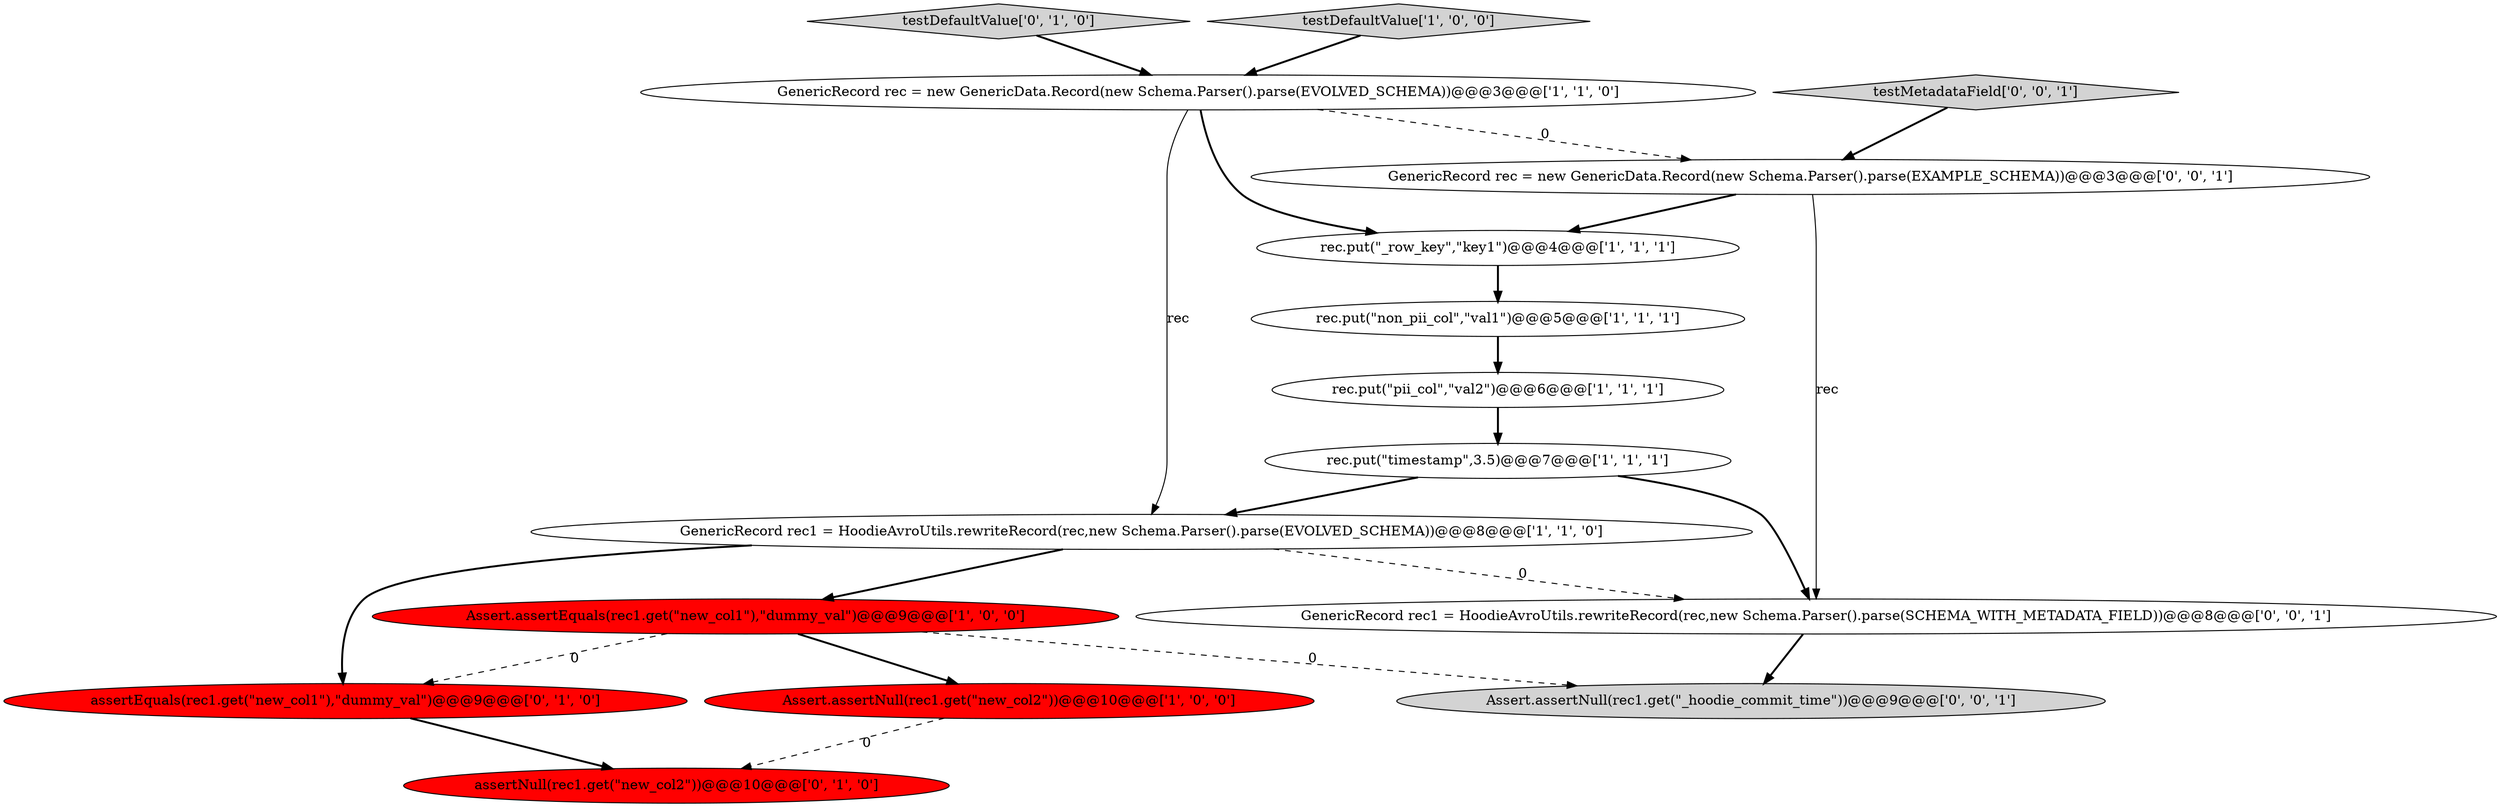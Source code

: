digraph {
10 [style = filled, label = "assertNull(rec1.get(\"new_col2\"))@@@10@@@['0', '1', '0']", fillcolor = red, shape = ellipse image = "AAA1AAABBB2BBB"];
6 [style = filled, label = "GenericRecord rec = new GenericData.Record(new Schema.Parser().parse(EVOLVED_SCHEMA))@@@3@@@['1', '1', '0']", fillcolor = white, shape = ellipse image = "AAA0AAABBB1BBB"];
8 [style = filled, label = "GenericRecord rec1 = HoodieAvroUtils.rewriteRecord(rec,new Schema.Parser().parse(EVOLVED_SCHEMA))@@@8@@@['1', '1', '0']", fillcolor = white, shape = ellipse image = "AAA0AAABBB1BBB"];
3 [style = filled, label = "rec.put(\"timestamp\",3.5)@@@7@@@['1', '1', '1']", fillcolor = white, shape = ellipse image = "AAA0AAABBB1BBB"];
9 [style = filled, label = "assertEquals(rec1.get(\"new_col1\"),\"dummy_val\")@@@9@@@['0', '1', '0']", fillcolor = red, shape = ellipse image = "AAA1AAABBB2BBB"];
5 [style = filled, label = "Assert.assertEquals(rec1.get(\"new_col1\"),\"dummy_val\")@@@9@@@['1', '0', '0']", fillcolor = red, shape = ellipse image = "AAA1AAABBB1BBB"];
13 [style = filled, label = "GenericRecord rec = new GenericData.Record(new Schema.Parser().parse(EXAMPLE_SCHEMA))@@@3@@@['0', '0', '1']", fillcolor = white, shape = ellipse image = "AAA0AAABBB3BBB"];
14 [style = filled, label = "GenericRecord rec1 = HoodieAvroUtils.rewriteRecord(rec,new Schema.Parser().parse(SCHEMA_WITH_METADATA_FIELD))@@@8@@@['0', '0', '1']", fillcolor = white, shape = ellipse image = "AAA0AAABBB3BBB"];
15 [style = filled, label = "testMetadataField['0', '0', '1']", fillcolor = lightgray, shape = diamond image = "AAA0AAABBB3BBB"];
12 [style = filled, label = "Assert.assertNull(rec1.get(\"_hoodie_commit_time\"))@@@9@@@['0', '0', '1']", fillcolor = lightgray, shape = ellipse image = "AAA0AAABBB3BBB"];
0 [style = filled, label = "rec.put(\"non_pii_col\",\"val1\")@@@5@@@['1', '1', '1']", fillcolor = white, shape = ellipse image = "AAA0AAABBB1BBB"];
1 [style = filled, label = "Assert.assertNull(rec1.get(\"new_col2\"))@@@10@@@['1', '0', '0']", fillcolor = red, shape = ellipse image = "AAA1AAABBB1BBB"];
11 [style = filled, label = "testDefaultValue['0', '1', '0']", fillcolor = lightgray, shape = diamond image = "AAA0AAABBB2BBB"];
2 [style = filled, label = "rec.put(\"pii_col\",\"val2\")@@@6@@@['1', '1', '1']", fillcolor = white, shape = ellipse image = "AAA0AAABBB1BBB"];
4 [style = filled, label = "rec.put(\"_row_key\",\"key1\")@@@4@@@['1', '1', '1']", fillcolor = white, shape = ellipse image = "AAA0AAABBB1BBB"];
7 [style = filled, label = "testDefaultValue['1', '0', '0']", fillcolor = lightgray, shape = diamond image = "AAA0AAABBB1BBB"];
15->13 [style = bold, label=""];
5->12 [style = dashed, label="0"];
2->3 [style = bold, label=""];
11->6 [style = bold, label=""];
3->14 [style = bold, label=""];
0->2 [style = bold, label=""];
5->9 [style = dashed, label="0"];
1->10 [style = dashed, label="0"];
9->10 [style = bold, label=""];
8->14 [style = dashed, label="0"];
4->0 [style = bold, label=""];
6->8 [style = solid, label="rec"];
6->4 [style = bold, label=""];
5->1 [style = bold, label=""];
6->13 [style = dashed, label="0"];
8->5 [style = bold, label=""];
3->8 [style = bold, label=""];
13->14 [style = solid, label="rec"];
14->12 [style = bold, label=""];
7->6 [style = bold, label=""];
8->9 [style = bold, label=""];
13->4 [style = bold, label=""];
}
